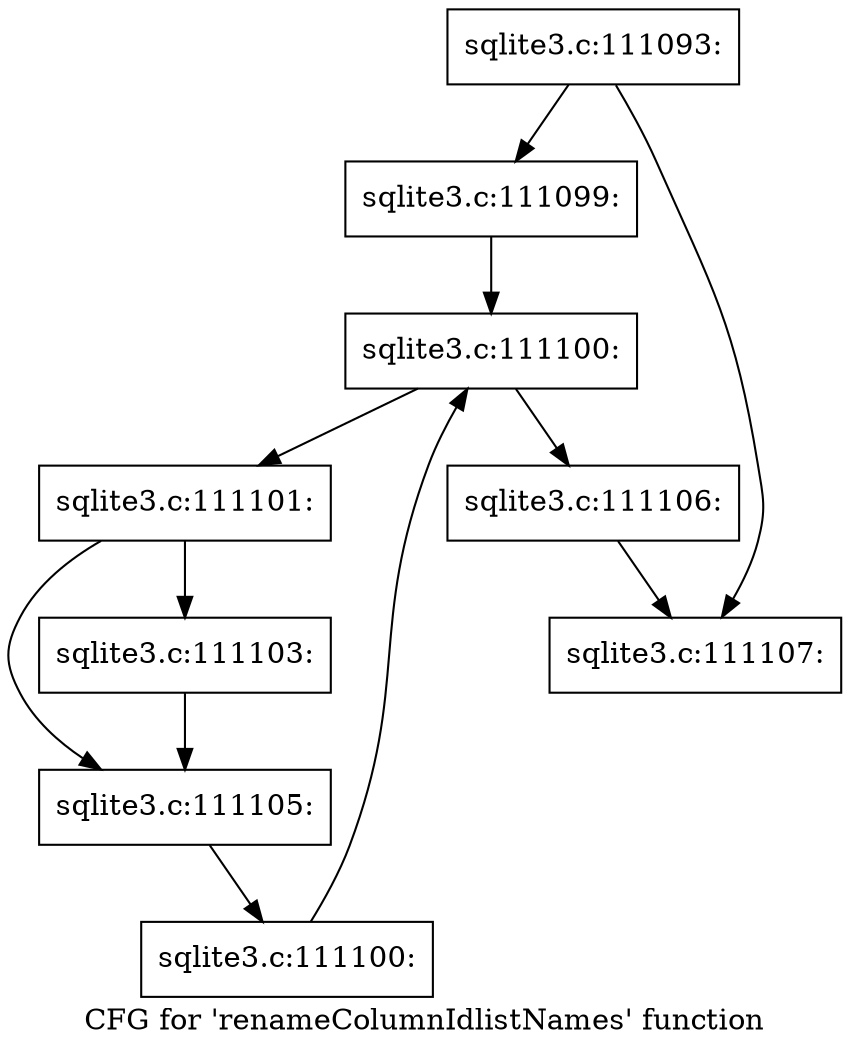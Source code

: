 digraph "CFG for 'renameColumnIdlistNames' function" {
	label="CFG for 'renameColumnIdlistNames' function";

	Node0x55c0fa660da0 [shape=record,label="{sqlite3.c:111093:}"];
	Node0x55c0fa660da0 -> Node0x55c0fa665830;
	Node0x55c0fa660da0 -> Node0x55c0fa665880;
	Node0x55c0fa665830 [shape=record,label="{sqlite3.c:111099:}"];
	Node0x55c0fa665830 -> Node0x55c0fa665f10;
	Node0x55c0fa665f10 [shape=record,label="{sqlite3.c:111100:}"];
	Node0x55c0fa665f10 -> Node0x55c0fa666130;
	Node0x55c0fa665f10 -> Node0x55c0fa665d60;
	Node0x55c0fa666130 [shape=record,label="{sqlite3.c:111101:}"];
	Node0x55c0fa666130 -> Node0x55c0fa666ee0;
	Node0x55c0fa666130 -> Node0x55c0fa666f30;
	Node0x55c0fa666ee0 [shape=record,label="{sqlite3.c:111103:}"];
	Node0x55c0fa666ee0 -> Node0x55c0fa666f30;
	Node0x55c0fa666f30 [shape=record,label="{sqlite3.c:111105:}"];
	Node0x55c0fa666f30 -> Node0x55c0fa6660a0;
	Node0x55c0fa6660a0 [shape=record,label="{sqlite3.c:111100:}"];
	Node0x55c0fa6660a0 -> Node0x55c0fa665f10;
	Node0x55c0fa665d60 [shape=record,label="{sqlite3.c:111106:}"];
	Node0x55c0fa665d60 -> Node0x55c0fa665880;
	Node0x55c0fa665880 [shape=record,label="{sqlite3.c:111107:}"];
}
